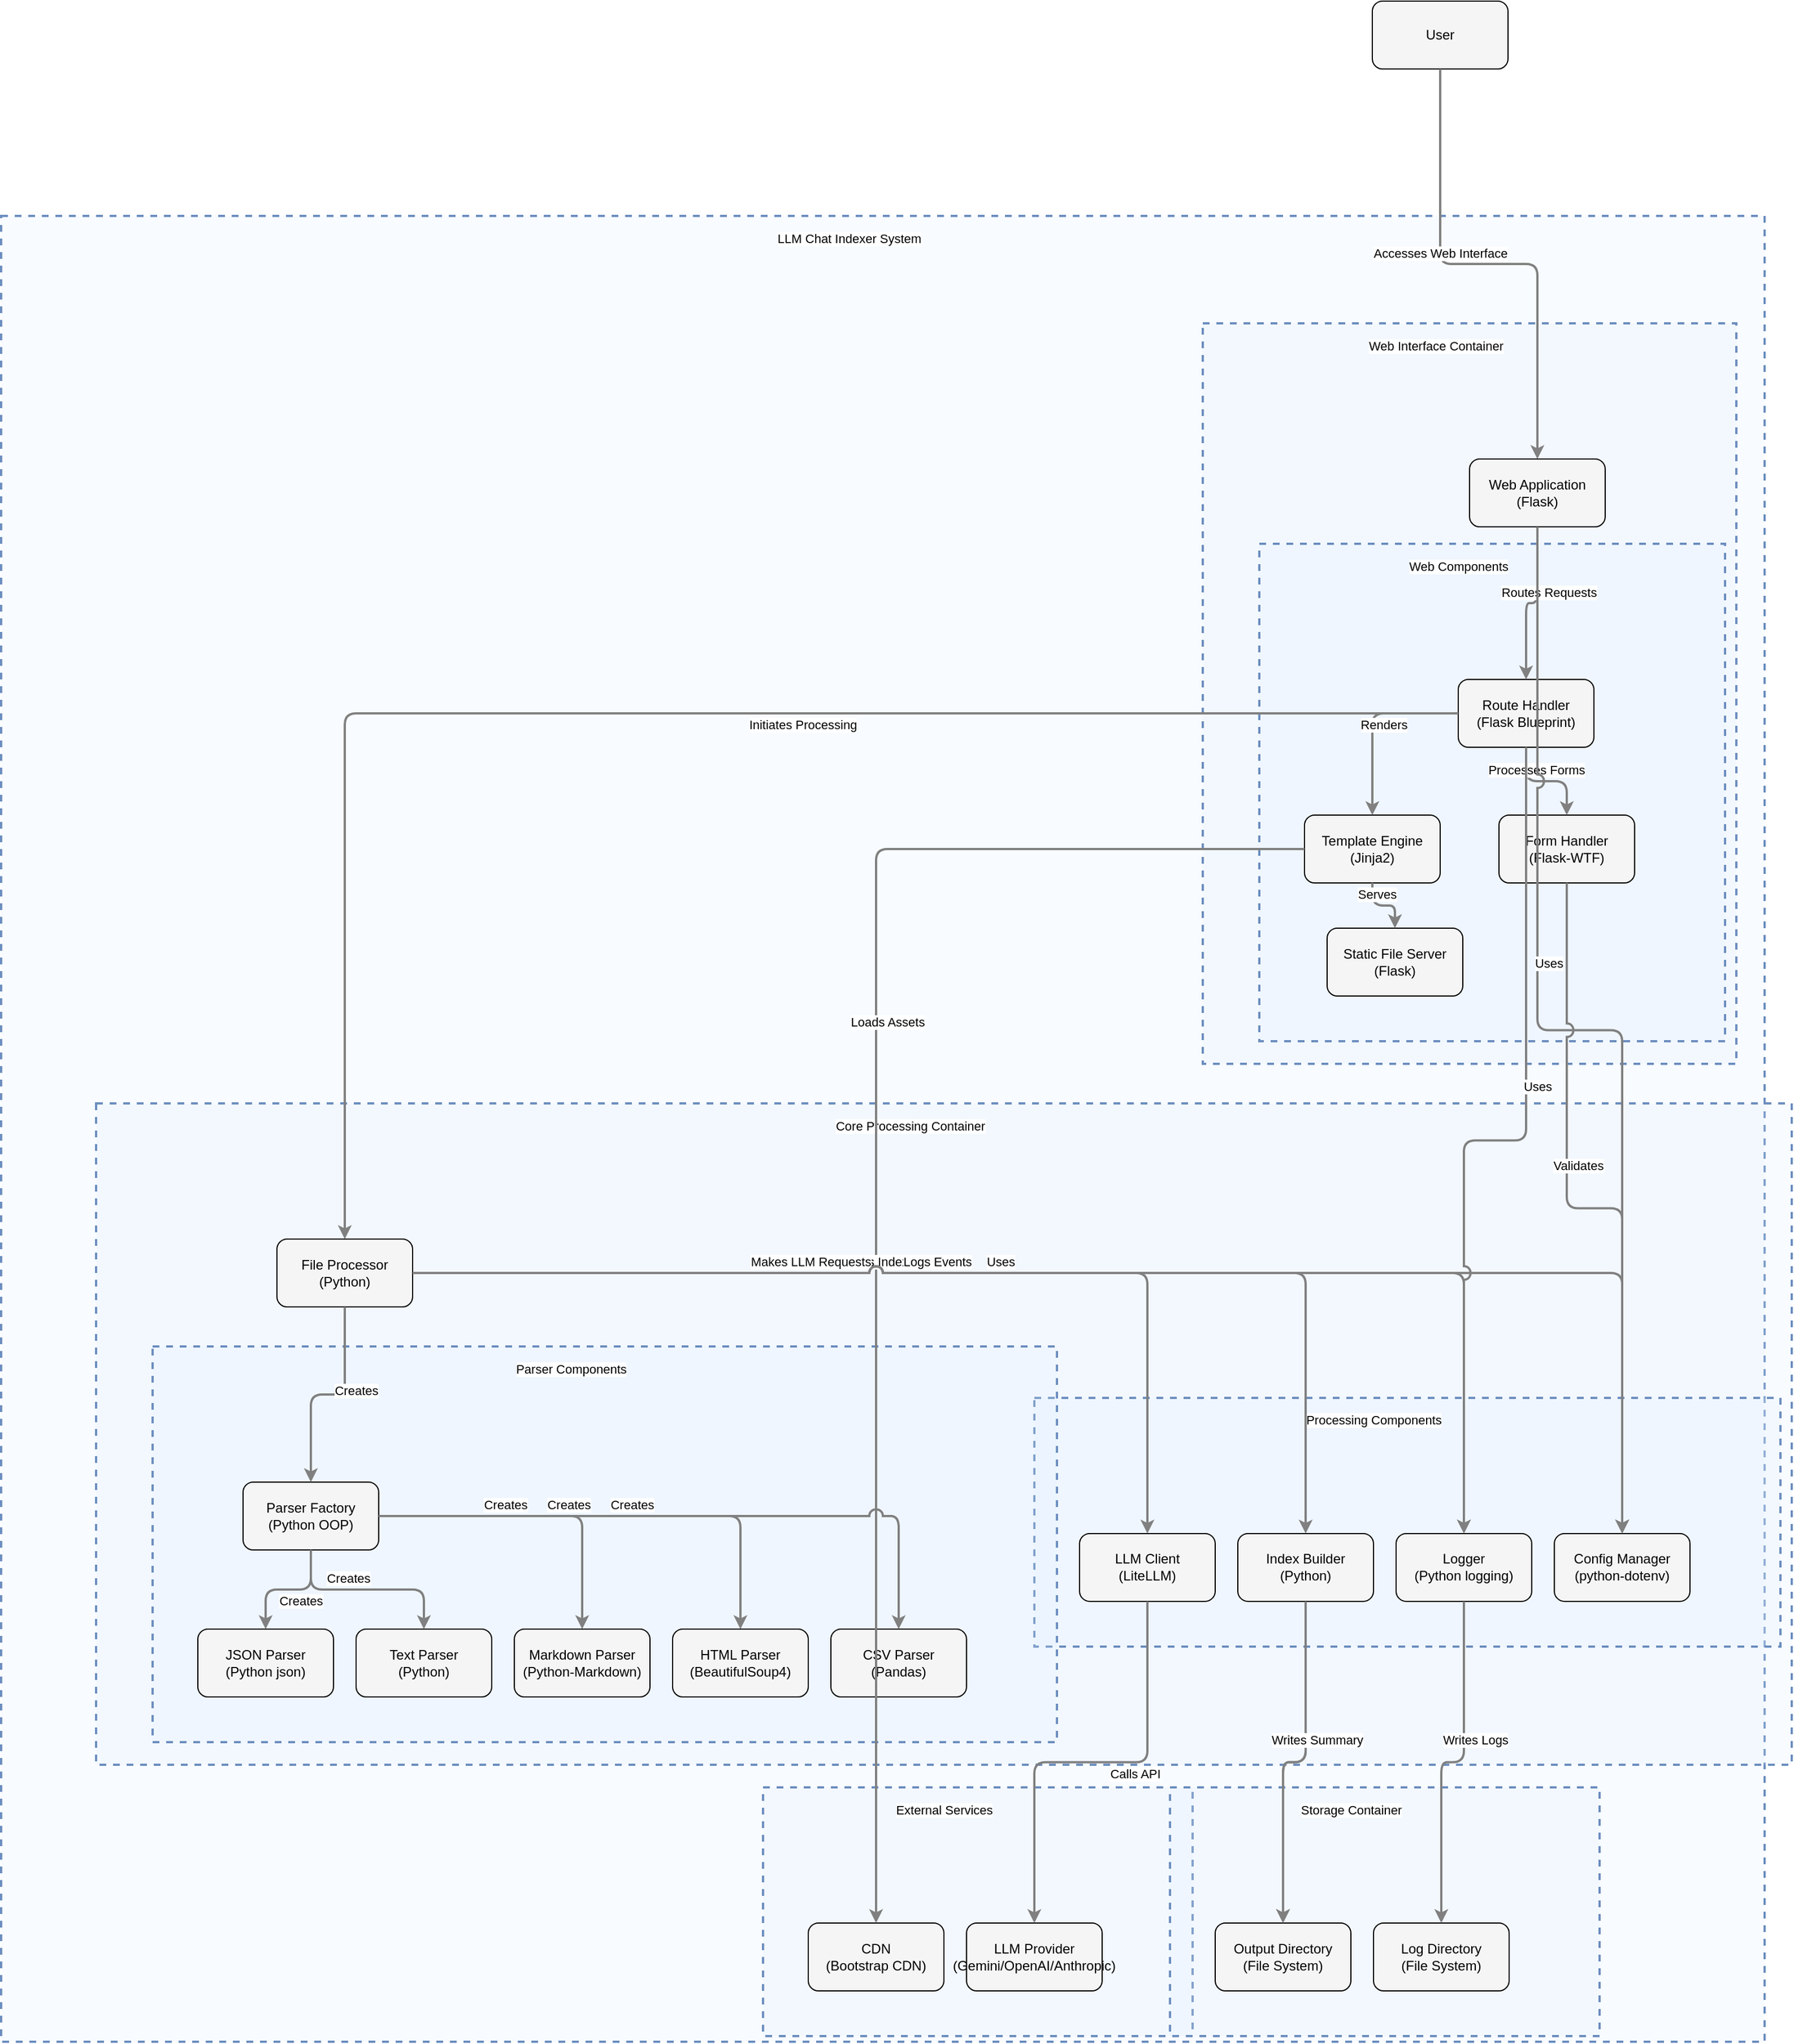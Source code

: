 <?xml version="1.0" encoding="UTF-8"?>
      <mxfile version="14.6.5" type="device">
        <diagram id="codeviz-diagram" name="System Diagram">
          <mxGraphModel dx="1000" dy="1000" grid="1" gridSize="10" guides="1" tooltips="1" connect="1" arrows="1" fold="1" page="1" pageScale="1" pageWidth="1169" pageHeight="827" math="0" shadow="0">
            <root>
              <mxCell id="0"/>
              <mxCell id="1" parent="0"/>
              <mxCell id="subGraph3" value="" style="html=1;whiteSpace=wrap;container=1;fillColor=#dae8fc;strokeColor=#6c8ebf;dashed=1;fillOpacity=20;strokeWidth=2;containerType=none;recursiveResize=0;movable=1;resizable=1;autosize=0;dropTarget=0" vertex="1" parent="subGraph4">
                <mxGeometry x="830" y="260.455" width="660" height="220" as="geometry"/>
              </mxCell>
              <mxCell id="subGraph3_label" value="Processing Components" style="edgeLabel;html=1;align=center;verticalAlign=middle;resizable=0;labelBackgroundColor=white;spacing=5" vertex="1" parent="subGraph4">
                <mxGeometry x="838" y="268.455" width="584" height="24" as="geometry"/>
              </mxCell>
<mxCell id="subGraph2" value="" style="html=1;whiteSpace=wrap;container=1;fillColor=#dae8fc;strokeColor=#6c8ebf;dashed=1;fillOpacity=20;strokeWidth=2;containerType=none;recursiveResize=0;movable=1;resizable=1;autosize=0;dropTarget=0" vertex="1" parent="subGraph4">
                <mxGeometry x="50" y="215" width="800" height="350" as="geometry"/>
              </mxCell>
              <mxCell id="subGraph2_label" value="Parser Components" style="edgeLabel;html=1;align=center;verticalAlign=middle;resizable=0;labelBackgroundColor=white;spacing=5" vertex="1" parent="subGraph4">
                <mxGeometry x="58" y="223" width="724" height="24" as="geometry"/>
              </mxCell>
<mxCell id="subGraph0" value="" style="html=1;whiteSpace=wrap;container=1;fillColor=#dae8fc;strokeColor=#6c8ebf;dashed=1;fillOpacity=20;strokeWidth=2;containerType=none;recursiveResize=0;movable=1;resizable=1;autosize=0;dropTarget=0" vertex="1" parent="subGraph1">
                <mxGeometry x="50" y="195" width="412" height="440" as="geometry"/>
              </mxCell>
              <mxCell id="subGraph0_label" value="Web Components" style="edgeLabel;html=1;align=center;verticalAlign=middle;resizable=0;labelBackgroundColor=white;spacing=5" vertex="1" parent="subGraph1">
                <mxGeometry x="58" y="203" width="336" height="24" as="geometry"/>
              </mxCell>
<mxCell id="subGraph6" value="" style="html=1;whiteSpace=wrap;container=1;fillColor=#dae8fc;strokeColor=#6c8ebf;dashed=1;fillOpacity=20;strokeWidth=2;containerType=none;recursiveResize=0;movable=1;resizable=1;autosize=0;dropTarget=0" vertex="1" parent="subGraph7">
                <mxGeometry x="674" y="1390" width="380" height="220" as="geometry"/>
              </mxCell>
              <mxCell id="subGraph6_label" value="External Services" style="edgeLabel;html=1;align=center;verticalAlign=middle;resizable=0;labelBackgroundColor=white;spacing=5" vertex="1" parent="subGraph7">
                <mxGeometry x="682" y="1398" width="304" height="24" as="geometry"/>
              </mxCell>
<mxCell id="subGraph5" value="" style="html=1;whiteSpace=wrap;container=1;fillColor=#dae8fc;strokeColor=#6c8ebf;dashed=1;fillOpacity=20;strokeWidth=2;containerType=none;recursiveResize=0;movable=1;resizable=1;autosize=0;dropTarget=0" vertex="1" parent="subGraph7">
                <mxGeometry x="1034" y="1390" width="380" height="220" as="geometry"/>
              </mxCell>
              <mxCell id="subGraph5_label" value="Storage Container" style="edgeLabel;html=1;align=center;verticalAlign=middle;resizable=0;labelBackgroundColor=white;spacing=5" vertex="1" parent="subGraph7">
                <mxGeometry x="1042" y="1398" width="304" height="24" as="geometry"/>
              </mxCell>
<mxCell id="subGraph4" value="" style="html=1;whiteSpace=wrap;container=1;fillColor=#dae8fc;strokeColor=#6c8ebf;dashed=1;fillOpacity=20;strokeWidth=2;containerType=none;recursiveResize=0;movable=1;resizable=1;autosize=0;dropTarget=0" vertex="1" parent="subGraph7">
                <mxGeometry x="84" y="785" width="1500" height="585" as="geometry"/>
              </mxCell>
              <mxCell id="subGraph4_label" value="Core Processing Container" style="edgeLabel;html=1;align=center;verticalAlign=middle;resizable=0;labelBackgroundColor=white;spacing=5" vertex="1" parent="subGraph7">
                <mxGeometry x="92" y="793" width="1424" height="24" as="geometry"/>
              </mxCell>
<mxCell id="subGraph1" value="" style="html=1;whiteSpace=wrap;container=1;fillColor=#dae8fc;strokeColor=#6c8ebf;dashed=1;fillOpacity=20;strokeWidth=2;containerType=none;recursiveResize=0;movable=1;resizable=1;autosize=0;dropTarget=0" vertex="1" parent="subGraph7">
                <mxGeometry x="1063" y="95" width="472" height="655" as="geometry"/>
              </mxCell>
              <mxCell id="subGraph1_label" value="Web Interface Container" style="edgeLabel;html=1;align=center;verticalAlign=middle;resizable=0;labelBackgroundColor=white;spacing=5" vertex="1" parent="subGraph7">
                <mxGeometry x="1071" y="103" width="396" height="24" as="geometry"/>
              </mxCell>
<mxCell id="subGraph7" value="" style="html=1;whiteSpace=wrap;container=1;fillColor=#dae8fc;strokeColor=#6c8ebf;dashed=1;fillOpacity=20;strokeWidth=2;containerType=none;recursiveResize=0;movable=1;resizable=1;autosize=0;dropTarget=0" vertex="1" parent="1">
                <mxGeometry x="78" y="202" width="1560" height="1615" as="geometry"/>
              </mxCell>
              <mxCell id="subGraph7_label" value="LLM Chat Indexer System" style="edgeLabel;html=1;align=center;verticalAlign=middle;resizable=0;labelBackgroundColor=white;spacing=5" vertex="1" parent="1">
                <mxGeometry x="86" y="210" width="1484" height="24" as="geometry"/>
              </mxCell>
              <mxCell id="User" value="User" style="rounded=1;whiteSpace=wrap;html=1;fillColor=#f5f5f5" vertex="1" parent="1">
                    <mxGeometry x="1291" y="12" width="120" height="60" as="geometry"/>
                  </mxCell>
<mxCell id="WebApp" value="Web Application&lt;br&gt;(Flask)" style="rounded=1;whiteSpace=wrap;html=1;fillColor=#f5f5f5" vertex="1" parent="subGraph1">
                    <mxGeometry x="236" y="120" width="120" height="60" as="geometry"/>
                  </mxCell>
<mxCell id="Router" value="Route Handler&lt;br&gt;(Flask Blueprint)" style="rounded=1;whiteSpace=wrap;html=1;fillColor=#f5f5f5" vertex="1" parent="subGraph0">
                    <mxGeometry x="176" y="120" width="120" height="60" as="geometry"/>
                  </mxCell>
<mxCell id="Forms" value="Form Handler&lt;br&gt;(Flask-WTF)" style="rounded=1;whiteSpace=wrap;html=1;fillColor=#f5f5f5" vertex="1" parent="subGraph0">
                    <mxGeometry x="212" y="240" width="120" height="60" as="geometry"/>
                  </mxCell>
<mxCell id="Templates" value="Template Engine&lt;br&gt;(Jinja2)" style="rounded=1;whiteSpace=wrap;html=1;fillColor=#f5f5f5" vertex="1" parent="subGraph0">
                    <mxGeometry x="40" y="240" width="120" height="60" as="geometry"/>
                  </mxCell>
<mxCell id="StaticFiles" value="Static File Server&lt;br&gt;(Flask)" style="rounded=1;whiteSpace=wrap;html=1;fillColor=#f5f5f5" vertex="1" parent="subGraph0">
                    <mxGeometry x="60" y="340" width="120" height="60" as="geometry"/>
                  </mxCell>
<mxCell id="FileProcessor" value="File Processor&lt;br&gt;(Python)" style="rounded=1;whiteSpace=wrap;html=1;fillColor=#f5f5f5" vertex="1" parent="subGraph4">
                    <mxGeometry x="160" y="120" width="120" height="60" as="geometry"/>
                  </mxCell>
<mxCell id="ParserFactory" value="Parser Factory&lt;br&gt;(Python OOP)" style="rounded=1;whiteSpace=wrap;html=1;fillColor=#f5f5f5" vertex="1" parent="subGraph2">
                    <mxGeometry x="80" y="120" width="120" height="60" as="geometry"/>
                  </mxCell>
<mxCell id="TxtParser" value="Text Parser&lt;br&gt;(Python)" style="rounded=1;whiteSpace=wrap;html=1;fillColor=#f5f5f5" vertex="1" parent="subGraph2">
                    <mxGeometry x="180" y="250" width="120" height="60" as="geometry"/>
                  </mxCell>
<mxCell id="MDParser" value="Markdown Parser&lt;br&gt;(Python-Markdown)" style="rounded=1;whiteSpace=wrap;html=1;fillColor=#f5f5f5" vertex="1" parent="subGraph2">
                    <mxGeometry x="320" y="250" width="120" height="60" as="geometry"/>
                  </mxCell>
<mxCell id="JSONParser" value="JSON Parser&lt;br&gt;(Python json)" style="rounded=1;whiteSpace=wrap;html=1;fillColor=#f5f5f5" vertex="1" parent="subGraph2">
                    <mxGeometry x="40" y="250" width="120" height="60" as="geometry"/>
                  </mxCell>
<mxCell id="HTMLParser" value="HTML Parser&lt;br&gt;(BeautifulSoup4)" style="rounded=1;whiteSpace=wrap;html=1;fillColor=#f5f5f5" vertex="1" parent="subGraph2">
                    <mxGeometry x="460" y="250" width="120" height="60" as="geometry"/>
                  </mxCell>
<mxCell id="CSVParser" value="CSV Parser&lt;br&gt;(Pandas)" style="rounded=1;whiteSpace=wrap;html=1;fillColor=#f5f5f5" vertex="1" parent="subGraph2">
                    <mxGeometry x="600" y="250" width="120" height="60" as="geometry"/>
                  </mxCell>
<mxCell id="IndexBuilder" value="Index Builder&lt;br&gt;(Python)" style="rounded=1;whiteSpace=wrap;html=1;fillColor=#f5f5f5" vertex="1" parent="subGraph3">
                    <mxGeometry x="180" y="120" width="120" height="60" as="geometry"/>
                  </mxCell>
<mxCell id="LLMClient" value="LLM Client&lt;br&gt;(LiteLLM)" style="rounded=1;whiteSpace=wrap;html=1;fillColor=#f5f5f5" vertex="1" parent="subGraph3">
                    <mxGeometry x="40" y="120" width="120" height="60" as="geometry"/>
                  </mxCell>
<mxCell id="ConfigManager" value="Config Manager&lt;br&gt;(python-dotenv)" style="rounded=1;whiteSpace=wrap;html=1;fillColor=#f5f5f5" vertex="1" parent="subGraph3">
                    <mxGeometry x="460" y="120" width="120" height="60" as="geometry"/>
                  </mxCell>
<mxCell id="Logger" value="Logger&lt;br&gt;(Python logging)" style="rounded=1;whiteSpace=wrap;html=1;fillColor=#f5f5f5" vertex="1" parent="subGraph3">
                    <mxGeometry x="320" y="120" width="120" height="60" as="geometry"/>
                  </mxCell>
<mxCell id="OutputDir" value="Output Directory&lt;br&gt;(File System)" style="rounded=1;whiteSpace=wrap;html=1;fillColor=#f5f5f5" vertex="1" parent="subGraph5">
                    <mxGeometry x="40" y="120" width="120" height="60" as="geometry"/>
                  </mxCell>
<mxCell id="LogDir" value="Log Directory&lt;br&gt;(File System)" style="rounded=1;whiteSpace=wrap;html=1;fillColor=#f5f5f5" vertex="1" parent="subGraph5">
                    <mxGeometry x="180" y="120" width="120" height="60" as="geometry"/>
                  </mxCell>
<mxCell id="LLMProvider" value="LLM Provider&lt;br&gt;(Gemini/OpenAI/Anthropic)" style="rounded=1;whiteSpace=wrap;html=1;fillColor=#f5f5f5" vertex="1" parent="subGraph6">
                    <mxGeometry x="180" y="120" width="120" height="60" as="geometry"/>
                  </mxCell>
<mxCell id="CDN" value="CDN&lt;br&gt;(Bootstrap CDN)" style="rounded=1;whiteSpace=wrap;html=1;fillColor=#f5f5f5" vertex="1" parent="subGraph6">
                    <mxGeometry x="40" y="120" width="120" height="60" as="geometry"/>
                  </mxCell>
              <mxCell id="edge-L_User_WebApp_0" style="edgeStyle=orthogonalEdgeStyle;rounded=1;orthogonalLoop=1;jettySize=auto;html=1;strokeColor=#808080;strokeWidth=2;jumpStyle=arc;jumpSize=10;spacing=15;labelBackgroundColor=white;labelBorderColor=none" edge="1" parent="1" source="User" target="WebApp">
                  <mxGeometry relative="1" as="geometry"/>
                </mxCell>
                <mxCell id="edge-L_User_WebApp_0_label" value="Accesses Web Interface" style="edgeLabel;html=1;align=center;verticalAlign=middle;resizable=0;points=[];" vertex="1" connectable="0" parent="edge-L_User_WebApp_0">
                  <mxGeometry x="-0.2" y="10" relative="1" as="geometry">
                    <mxPoint as="offset"/>
                  </mxGeometry>
                </mxCell>
<mxCell id="edge-L_WebApp_Router_1" style="edgeStyle=orthogonalEdgeStyle;rounded=1;orthogonalLoop=1;jettySize=auto;html=1;strokeColor=#808080;strokeWidth=2;jumpStyle=arc;jumpSize=10;spacing=15;labelBackgroundColor=white;labelBorderColor=none" edge="1" parent="1" source="WebApp" target="Router">
                  <mxGeometry relative="1" as="geometry"/>
                </mxCell>
                <mxCell id="edge-L_WebApp_Router_1_label" value="Routes Requests" style="edgeLabel;html=1;align=center;verticalAlign=middle;resizable=0;points=[];" vertex="1" connectable="0" parent="edge-L_WebApp_Router_1">
                  <mxGeometry x="-0.2" y="10" relative="1" as="geometry">
                    <mxPoint as="offset"/>
                  </mxGeometry>
                </mxCell>
<mxCell id="edge-L_Router_Forms_2" style="edgeStyle=orthogonalEdgeStyle;rounded=1;orthogonalLoop=1;jettySize=auto;html=1;strokeColor=#808080;strokeWidth=2;jumpStyle=arc;jumpSize=10;spacing=15;labelBackgroundColor=white;labelBorderColor=none" edge="1" parent="1" source="Router" target="Forms">
                  <mxGeometry relative="1" as="geometry"/>
                </mxCell>
                <mxCell id="edge-L_Router_Forms_2_label" value="Processes Forms" style="edgeLabel;html=1;align=center;verticalAlign=middle;resizable=0;points=[];" vertex="1" connectable="0" parent="edge-L_Router_Forms_2">
                  <mxGeometry x="-0.2" y="10" relative="1" as="geometry">
                    <mxPoint as="offset"/>
                  </mxGeometry>
                </mxCell>
<mxCell id="edge-L_Router_Templates_3" style="edgeStyle=orthogonalEdgeStyle;rounded=1;orthogonalLoop=1;jettySize=auto;html=1;strokeColor=#808080;strokeWidth=2;jumpStyle=arc;jumpSize=10;spacing=15;labelBackgroundColor=white;labelBorderColor=none" edge="1" parent="1" source="Router" target="Templates">
                  <mxGeometry relative="1" as="geometry"/>
                </mxCell>
                <mxCell id="edge-L_Router_Templates_3_label" value="Renders" style="edgeLabel;html=1;align=center;verticalAlign=middle;resizable=0;points=[];" vertex="1" connectable="0" parent="edge-L_Router_Templates_3">
                  <mxGeometry x="-0.2" y="10" relative="1" as="geometry">
                    <mxPoint as="offset"/>
                  </mxGeometry>
                </mxCell>
<mxCell id="edge-L_Templates_StaticFiles_4" style="edgeStyle=orthogonalEdgeStyle;rounded=1;orthogonalLoop=1;jettySize=auto;html=1;strokeColor=#808080;strokeWidth=2;jumpStyle=arc;jumpSize=10;spacing=15;labelBackgroundColor=white;labelBorderColor=none" edge="1" parent="1" source="Templates" target="StaticFiles">
                  <mxGeometry relative="1" as="geometry"/>
                </mxCell>
                <mxCell id="edge-L_Templates_StaticFiles_4_label" value="Serves" style="edgeLabel;html=1;align=center;verticalAlign=middle;resizable=0;points=[];" vertex="1" connectable="0" parent="edge-L_Templates_StaticFiles_4">
                  <mxGeometry x="-0.2" y="10" relative="1" as="geometry">
                    <mxPoint as="offset"/>
                  </mxGeometry>
                </mxCell>
<mxCell id="edge-L_Templates_CDN_5" style="edgeStyle=orthogonalEdgeStyle;rounded=1;orthogonalLoop=1;jettySize=auto;html=1;strokeColor=#808080;strokeWidth=2;jumpStyle=arc;jumpSize=10;spacing=15;labelBackgroundColor=white;labelBorderColor=none" edge="1" parent="1" source="Templates" target="CDN">
                  <mxGeometry relative="1" as="geometry"/>
                </mxCell>
                <mxCell id="edge-L_Templates_CDN_5_label" value="Loads Assets" style="edgeLabel;html=1;align=center;verticalAlign=middle;resizable=0;points=[];" vertex="1" connectable="0" parent="edge-L_Templates_CDN_5">
                  <mxGeometry x="-0.2" y="10" relative="1" as="geometry">
                    <mxPoint as="offset"/>
                  </mxGeometry>
                </mxCell>
<mxCell id="edge-L_Router_FileProcessor_6" style="edgeStyle=orthogonalEdgeStyle;rounded=1;orthogonalLoop=1;jettySize=auto;html=1;strokeColor=#808080;strokeWidth=2;jumpStyle=arc;jumpSize=10;spacing=15;labelBackgroundColor=white;labelBorderColor=none" edge="1" parent="1" source="Router" target="FileProcessor">
                  <mxGeometry relative="1" as="geometry"/>
                </mxCell>
                <mxCell id="edge-L_Router_FileProcessor_6_label" value="Initiates Processing" style="edgeLabel;html=1;align=center;verticalAlign=middle;resizable=0;points=[];" vertex="1" connectable="0" parent="edge-L_Router_FileProcessor_6">
                  <mxGeometry x="-0.2" y="10" relative="1" as="geometry">
                    <mxPoint as="offset"/>
                  </mxGeometry>
                </mxCell>
<mxCell id="edge-L_FileProcessor_ParserFactory_7" style="edgeStyle=orthogonalEdgeStyle;rounded=1;orthogonalLoop=1;jettySize=auto;html=1;strokeColor=#808080;strokeWidth=2;jumpStyle=arc;jumpSize=10;spacing=15;labelBackgroundColor=white;labelBorderColor=none" edge="1" parent="1" source="FileProcessor" target="ParserFactory">
                  <mxGeometry relative="1" as="geometry"/>
                </mxCell>
                <mxCell id="edge-L_FileProcessor_ParserFactory_7_label" value="Creates" style="edgeLabel;html=1;align=center;verticalAlign=middle;resizable=0;points=[];" vertex="1" connectable="0" parent="edge-L_FileProcessor_ParserFactory_7">
                  <mxGeometry x="-0.2" y="10" relative="1" as="geometry">
                    <mxPoint as="offset"/>
                  </mxGeometry>
                </mxCell>
<mxCell id="edge-L_ParserFactory_TxtParser_8" style="edgeStyle=orthogonalEdgeStyle;rounded=1;orthogonalLoop=1;jettySize=auto;html=1;strokeColor=#808080;strokeWidth=2;jumpStyle=arc;jumpSize=10;spacing=15;labelBackgroundColor=white;labelBorderColor=none" edge="1" parent="1" source="ParserFactory" target="TxtParser">
                  <mxGeometry relative="1" as="geometry"/>
                </mxCell>
                <mxCell id="edge-L_ParserFactory_TxtParser_8_label" value="Creates" style="edgeLabel;html=1;align=center;verticalAlign=middle;resizable=0;points=[];" vertex="1" connectable="0" parent="edge-L_ParserFactory_TxtParser_8">
                  <mxGeometry x="-0.2" y="10" relative="1" as="geometry">
                    <mxPoint as="offset"/>
                  </mxGeometry>
                </mxCell>
<mxCell id="edge-L_ParserFactory_MDParser_9" style="edgeStyle=orthogonalEdgeStyle;rounded=1;orthogonalLoop=1;jettySize=auto;html=1;strokeColor=#808080;strokeWidth=2;jumpStyle=arc;jumpSize=10;spacing=15;labelBackgroundColor=white;labelBorderColor=none" edge="1" parent="1" source="ParserFactory" target="MDParser">
                  <mxGeometry relative="1" as="geometry"/>
                </mxCell>
                <mxCell id="edge-L_ParserFactory_MDParser_9_label" value="Creates" style="edgeLabel;html=1;align=center;verticalAlign=middle;resizable=0;points=[];" vertex="1" connectable="0" parent="edge-L_ParserFactory_MDParser_9">
                  <mxGeometry x="-0.2" y="10" relative="1" as="geometry">
                    <mxPoint as="offset"/>
                  </mxGeometry>
                </mxCell>
<mxCell id="edge-L_ParserFactory_JSONParser_10" style="edgeStyle=orthogonalEdgeStyle;rounded=1;orthogonalLoop=1;jettySize=auto;html=1;strokeColor=#808080;strokeWidth=2;jumpStyle=arc;jumpSize=10;spacing=15;labelBackgroundColor=white;labelBorderColor=none" edge="1" parent="1" source="ParserFactory" target="JSONParser">
                  <mxGeometry relative="1" as="geometry"/>
                </mxCell>
                <mxCell id="edge-L_ParserFactory_JSONParser_10_label" value="Creates" style="edgeLabel;html=1;align=center;verticalAlign=middle;resizable=0;points=[];" vertex="1" connectable="0" parent="edge-L_ParserFactory_JSONParser_10">
                  <mxGeometry x="-0.2" y="10" relative="1" as="geometry">
                    <mxPoint as="offset"/>
                  </mxGeometry>
                </mxCell>
<mxCell id="edge-L_ParserFactory_HTMLParser_11" style="edgeStyle=orthogonalEdgeStyle;rounded=1;orthogonalLoop=1;jettySize=auto;html=1;strokeColor=#808080;strokeWidth=2;jumpStyle=arc;jumpSize=10;spacing=15;labelBackgroundColor=white;labelBorderColor=none" edge="1" parent="1" source="ParserFactory" target="HTMLParser">
                  <mxGeometry relative="1" as="geometry"/>
                </mxCell>
                <mxCell id="edge-L_ParserFactory_HTMLParser_11_label" value="Creates" style="edgeLabel;html=1;align=center;verticalAlign=middle;resizable=0;points=[];" vertex="1" connectable="0" parent="edge-L_ParserFactory_HTMLParser_11">
                  <mxGeometry x="-0.2" y="10" relative="1" as="geometry">
                    <mxPoint as="offset"/>
                  </mxGeometry>
                </mxCell>
<mxCell id="edge-L_ParserFactory_CSVParser_12" style="edgeStyle=orthogonalEdgeStyle;rounded=1;orthogonalLoop=1;jettySize=auto;html=1;strokeColor=#808080;strokeWidth=2;jumpStyle=arc;jumpSize=10;spacing=15;labelBackgroundColor=white;labelBorderColor=none" edge="1" parent="1" source="ParserFactory" target="CSVParser">
                  <mxGeometry relative="1" as="geometry"/>
                </mxCell>
                <mxCell id="edge-L_ParserFactory_CSVParser_12_label" value="Creates" style="edgeLabel;html=1;align=center;verticalAlign=middle;resizable=0;points=[];" vertex="1" connectable="0" parent="edge-L_ParserFactory_CSVParser_12">
                  <mxGeometry x="-0.2" y="10" relative="1" as="geometry">
                    <mxPoint as="offset"/>
                  </mxGeometry>
                </mxCell>
<mxCell id="edge-L_FileProcessor_IndexBuilder_13" style="edgeStyle=orthogonalEdgeStyle;rounded=1;orthogonalLoop=1;jettySize=auto;html=1;strokeColor=#808080;strokeWidth=2;jumpStyle=arc;jumpSize=10;spacing=15;labelBackgroundColor=white;labelBorderColor=none" edge="1" parent="1" source="FileProcessor" target="IndexBuilder">
                  <mxGeometry relative="1" as="geometry"/>
                </mxCell>
                <mxCell id="edge-L_FileProcessor_IndexBuilder_13_label" value="Builds Index" style="edgeLabel;html=1;align=center;verticalAlign=middle;resizable=0;points=[];" vertex="1" connectable="0" parent="edge-L_FileProcessor_IndexBuilder_13">
                  <mxGeometry x="-0.2" y="10" relative="1" as="geometry">
                    <mxPoint as="offset"/>
                  </mxGeometry>
                </mxCell>
<mxCell id="edge-L_FileProcessor_LLMClient_14" style="edgeStyle=orthogonalEdgeStyle;rounded=1;orthogonalLoop=1;jettySize=auto;html=1;strokeColor=#808080;strokeWidth=2;jumpStyle=arc;jumpSize=10;spacing=15;labelBackgroundColor=white;labelBorderColor=none" edge="1" parent="1" source="FileProcessor" target="LLMClient">
                  <mxGeometry relative="1" as="geometry"/>
                </mxCell>
                <mxCell id="edge-L_FileProcessor_LLMClient_14_label" value="Makes LLM Requests" style="edgeLabel;html=1;align=center;verticalAlign=middle;resizable=0;points=[];" vertex="1" connectable="0" parent="edge-L_FileProcessor_LLMClient_14">
                  <mxGeometry x="-0.2" y="10" relative="1" as="geometry">
                    <mxPoint as="offset"/>
                  </mxGeometry>
                </mxCell>
<mxCell id="edge-L_LLMClient_LLMProvider_15" style="edgeStyle=orthogonalEdgeStyle;rounded=1;orthogonalLoop=1;jettySize=auto;html=1;strokeColor=#808080;strokeWidth=2;jumpStyle=arc;jumpSize=10;spacing=15;labelBackgroundColor=white;labelBorderColor=none" edge="1" parent="1" source="LLMClient" target="LLMProvider">
                  <mxGeometry relative="1" as="geometry"/>
                </mxCell>
                <mxCell id="edge-L_LLMClient_LLMProvider_15_label" value="Calls API" style="edgeLabel;html=1;align=center;verticalAlign=middle;resizable=0;points=[];" vertex="1" connectable="0" parent="edge-L_LLMClient_LLMProvider_15">
                  <mxGeometry x="-0.2" y="10" relative="1" as="geometry">
                    <mxPoint as="offset"/>
                  </mxGeometry>
                </mxCell>
<mxCell id="edge-L_FileProcessor_ConfigManager_16" style="edgeStyle=orthogonalEdgeStyle;rounded=1;orthogonalLoop=1;jettySize=auto;html=1;strokeColor=#808080;strokeWidth=2;jumpStyle=arc;jumpSize=10;spacing=15;labelBackgroundColor=white;labelBorderColor=none" edge="1" parent="1" source="FileProcessor" target="ConfigManager">
                  <mxGeometry relative="1" as="geometry"/>
                </mxCell>
                <mxCell id="edge-L_FileProcessor_ConfigManager_16_label" value="Uses" style="edgeLabel;html=1;align=center;verticalAlign=middle;resizable=0;points=[];" vertex="1" connectable="0" parent="edge-L_FileProcessor_ConfigManager_16">
                  <mxGeometry x="-0.2" y="10" relative="1" as="geometry">
                    <mxPoint as="offset"/>
                  </mxGeometry>
                </mxCell>
<mxCell id="edge-L_FileProcessor_Logger_17" style="edgeStyle=orthogonalEdgeStyle;rounded=1;orthogonalLoop=1;jettySize=auto;html=1;strokeColor=#808080;strokeWidth=2;jumpStyle=arc;jumpSize=10;spacing=15;labelBackgroundColor=white;labelBorderColor=none" edge="1" parent="1" source="FileProcessor" target="Logger">
                  <mxGeometry relative="1" as="geometry"/>
                </mxCell>
                <mxCell id="edge-L_FileProcessor_Logger_17_label" value="Logs Events" style="edgeLabel;html=1;align=center;verticalAlign=middle;resizable=0;points=[];" vertex="1" connectable="0" parent="edge-L_FileProcessor_Logger_17">
                  <mxGeometry x="-0.2" y="10" relative="1" as="geometry">
                    <mxPoint as="offset"/>
                  </mxGeometry>
                </mxCell>
<mxCell id="edge-L_IndexBuilder_OutputDir_18" style="edgeStyle=orthogonalEdgeStyle;rounded=1;orthogonalLoop=1;jettySize=auto;html=1;strokeColor=#808080;strokeWidth=2;jumpStyle=arc;jumpSize=10;spacing=15;labelBackgroundColor=white;labelBorderColor=none" edge="1" parent="1" source="IndexBuilder" target="OutputDir">
                  <mxGeometry relative="1" as="geometry"/>
                </mxCell>
                <mxCell id="edge-L_IndexBuilder_OutputDir_18_label" value="Writes Index" style="edgeLabel;html=1;align=center;verticalAlign=middle;resizable=0;points=[];" vertex="1" connectable="0" parent="edge-L_IndexBuilder_OutputDir_18">
                  <mxGeometry x="-0.2" y="10" relative="1" as="geometry">
                    <mxPoint as="offset"/>
                  </mxGeometry>
                </mxCell>
<mxCell id="edge-L_IndexBuilder_OutputDir_19" style="edgeStyle=orthogonalEdgeStyle;rounded=1;orthogonalLoop=1;jettySize=auto;html=1;strokeColor=#808080;strokeWidth=2;jumpStyle=arc;jumpSize=10;spacing=15;labelBackgroundColor=white;labelBorderColor=none" edge="1" parent="1" source="IndexBuilder" target="OutputDir">
                  <mxGeometry relative="1" as="geometry"/>
                </mxCell>
                <mxCell id="edge-L_IndexBuilder_OutputDir_19_label" value="Writes Summary" style="edgeLabel;html=1;align=center;verticalAlign=middle;resizable=0;points=[];" vertex="1" connectable="0" parent="edge-L_IndexBuilder_OutputDir_19">
                  <mxGeometry x="-0.2" y="10" relative="1" as="geometry">
                    <mxPoint as="offset"/>
                  </mxGeometry>
                </mxCell>
<mxCell id="edge-L_Logger_LogDir_20" style="edgeStyle=orthogonalEdgeStyle;rounded=1;orthogonalLoop=1;jettySize=auto;html=1;strokeColor=#808080;strokeWidth=2;jumpStyle=arc;jumpSize=10;spacing=15;labelBackgroundColor=white;labelBorderColor=none" edge="1" parent="1" source="Logger" target="LogDir">
                  <mxGeometry relative="1" as="geometry"/>
                </mxCell>
                <mxCell id="edge-L_Logger_LogDir_20_label" value="Writes Logs" style="edgeLabel;html=1;align=center;verticalAlign=middle;resizable=0;points=[];" vertex="1" connectable="0" parent="edge-L_Logger_LogDir_20">
                  <mxGeometry x="-0.2" y="10" relative="1" as="geometry">
                    <mxPoint as="offset"/>
                  </mxGeometry>
                </mxCell>
<mxCell id="edge-L_WebApp_ConfigManager_21" style="edgeStyle=orthogonalEdgeStyle;rounded=1;orthogonalLoop=1;jettySize=auto;html=1;strokeColor=#808080;strokeWidth=2;jumpStyle=arc;jumpSize=10;spacing=15;labelBackgroundColor=white;labelBorderColor=none" edge="1" parent="1" source="WebApp" target="ConfigManager">
                  <mxGeometry relative="1" as="geometry"/>
                </mxCell>
                <mxCell id="edge-L_WebApp_ConfigManager_21_label" value="Uses" style="edgeLabel;html=1;align=center;verticalAlign=middle;resizable=0;points=[];" vertex="1" connectable="0" parent="edge-L_WebApp_ConfigManager_21">
                  <mxGeometry x="-0.2" y="10" relative="1" as="geometry">
                    <mxPoint as="offset"/>
                  </mxGeometry>
                </mxCell>
<mxCell id="edge-L_Router_Logger_22" style="edgeStyle=orthogonalEdgeStyle;rounded=1;orthogonalLoop=1;jettySize=auto;html=1;strokeColor=#808080;strokeWidth=2;jumpStyle=arc;jumpSize=10;spacing=15;labelBackgroundColor=white;labelBorderColor=none" edge="1" parent="1" source="Router" target="Logger">
                  <mxGeometry relative="1" as="geometry"/>
                </mxCell>
                <mxCell id="edge-L_Router_Logger_22_label" value="Uses" style="edgeLabel;html=1;align=center;verticalAlign=middle;resizable=0;points=[];" vertex="1" connectable="0" parent="edge-L_Router_Logger_22">
                  <mxGeometry x="-0.2" y="10" relative="1" as="geometry">
                    <mxPoint as="offset"/>
                  </mxGeometry>
                </mxCell>
<mxCell id="edge-L_Forms_ConfigManager_23" style="edgeStyle=orthogonalEdgeStyle;rounded=1;orthogonalLoop=1;jettySize=auto;html=1;strokeColor=#808080;strokeWidth=2;jumpStyle=arc;jumpSize=10;spacing=15;labelBackgroundColor=white;labelBorderColor=none" edge="1" parent="1" source="Forms" target="ConfigManager">
                  <mxGeometry relative="1" as="geometry"/>
                </mxCell>
                <mxCell id="edge-L_Forms_ConfigManager_23_label" value="Validates" style="edgeLabel;html=1;align=center;verticalAlign=middle;resizable=0;points=[];" vertex="1" connectable="0" parent="edge-L_Forms_ConfigManager_23">
                  <mxGeometry x="-0.2" y="10" relative="1" as="geometry">
                    <mxPoint as="offset"/>
                  </mxGeometry>
                </mxCell>
            </root>
          </mxGraphModel>
        </diagram>
      </mxfile>